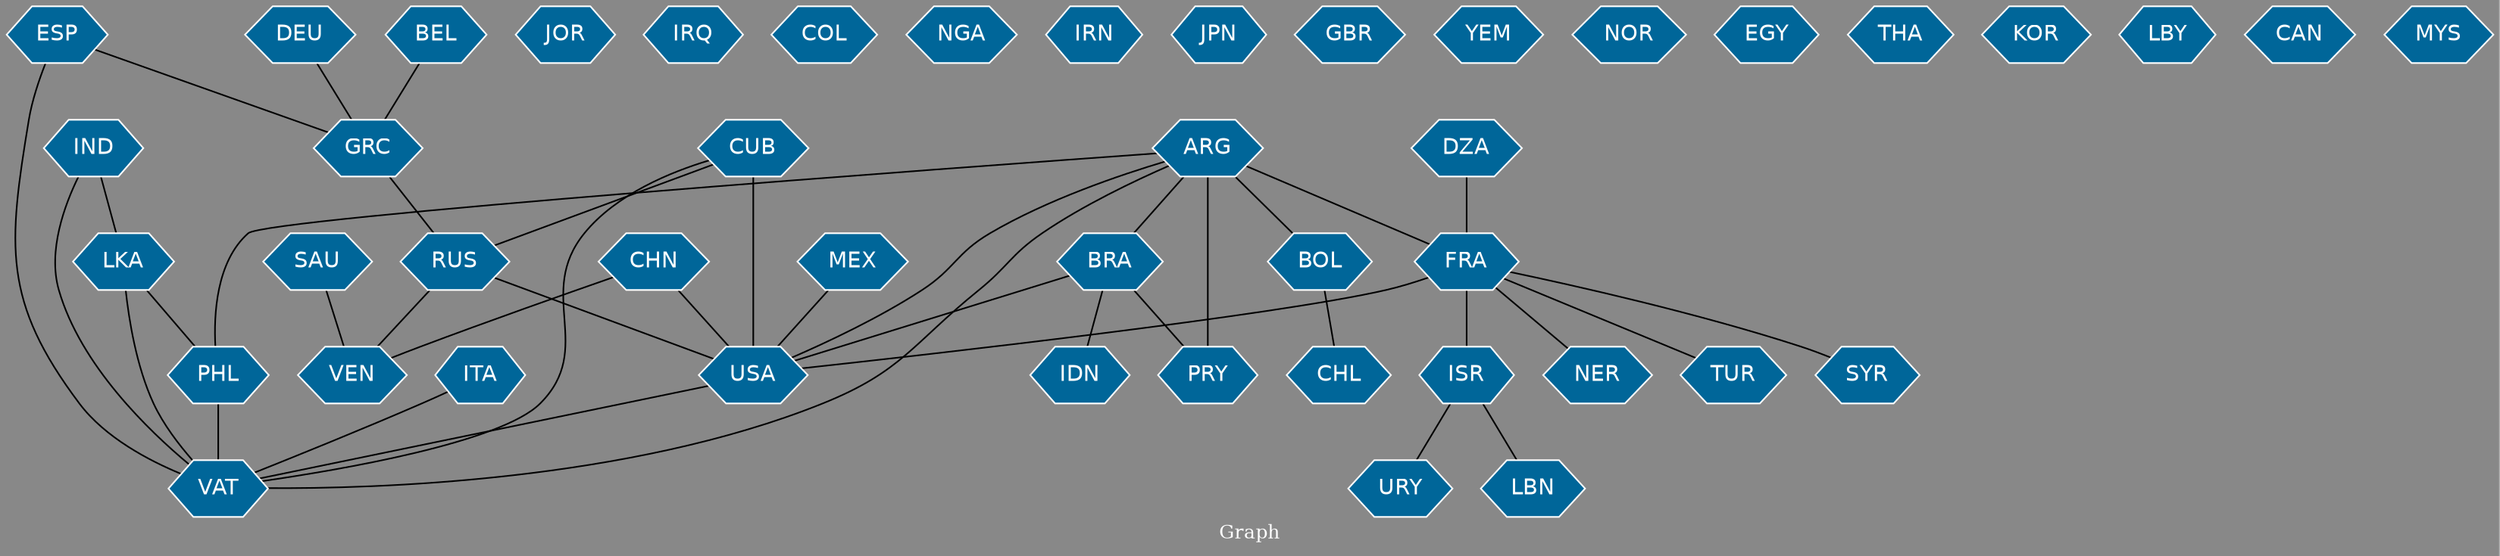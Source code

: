 // Countries together in item graph
graph {
	graph [bgcolor="#888888" fontcolor=white fontsize=12 label="Graph" outputorder=edgesfirst overlap=prism]
	node [color=white fillcolor="#006699" fontcolor=white fontname=Helvetica shape=hexagon style=filled]
	edge [arrowhead=open color=black fontcolor=white fontname=Courier fontsize=12]
		FRA [label=FRA]
		DEU [label=DEU]
		ESP [label=ESP]
		VAT [label=VAT]
		ARG [label=ARG]
		CHL [label=CHL]
		SAU [label=SAU]
		CUB [label=CUB]
		PHL [label=PHL]
		USA [label=USA]
		GRC [label=GRC]
		RUS [label=RUS]
		JOR [label=JOR]
		IRQ [label=IRQ]
		BRA [label=BRA]
		ISR [label=ISR]
		ITA [label=ITA]
		COL [label=COL]
		CHN [label=CHN]
		NGA [label=NGA]
		IRN [label=IRN]
		BEL [label=BEL]
		JPN [label=JPN]
		LKA [label=LKA]
		MEX [label=MEX]
		GBR [label=GBR]
		PRY [label=PRY]
		NER [label=NER]
		YEM [label=YEM]
		VEN [label=VEN]
		NOR [label=NOR]
		TUR [label=TUR]
		EGY [label=EGY]
		BOL [label=BOL]
		SYR [label=SYR]
		THA [label=THA]
		KOR [label=KOR]
		URY [label=URY]
		IND [label=IND]
		LBY [label=LBY]
		IDN [label=IDN]
		DZA [label=DZA]
		CAN [label=CAN]
		LBN [label=LBN]
		MYS [label=MYS]
			GRC -- RUS [weight=1]
			ESP -- GRC [weight=1]
			CUB -- RUS [weight=1]
			RUS -- VEN [weight=1]
			USA -- VAT [weight=1]
			PHL -- VAT [weight=10]
			FRA -- USA [weight=1]
			ARG -- USA [weight=1]
			FRA -- TUR [weight=1]
			ARG -- PHL [weight=1]
			IND -- VAT [weight=1]
			ARG -- BRA [weight=2]
			FRA -- NER [weight=1]
			ARG -- PRY [weight=3]
			IND -- LKA [weight=1]
			SAU -- VEN [weight=1]
			ARG -- BOL [weight=1]
			BRA -- PRY [weight=2]
			BRA -- IDN [weight=1]
			DZA -- FRA [weight=1]
			FRA -- SYR [weight=1]
			BRA -- USA [weight=1]
			MEX -- USA [weight=2]
			ARG -- VAT [weight=1]
			ITA -- VAT [weight=2]
			RUS -- USA [weight=1]
			CHN -- VEN [weight=2]
			ARG -- FRA [weight=2]
			CUB -- VAT [weight=1]
			ISR -- URY [weight=1]
			BEL -- GRC [weight=1]
			CUB -- USA [weight=14]
			CHN -- USA [weight=1]
			DEU -- GRC [weight=1]
			BOL -- CHL [weight=1]
			FRA -- ISR [weight=2]
			LKA -- VAT [weight=6]
			ESP -- VAT [weight=1]
			LKA -- PHL [weight=1]
			ISR -- LBN [weight=1]
}